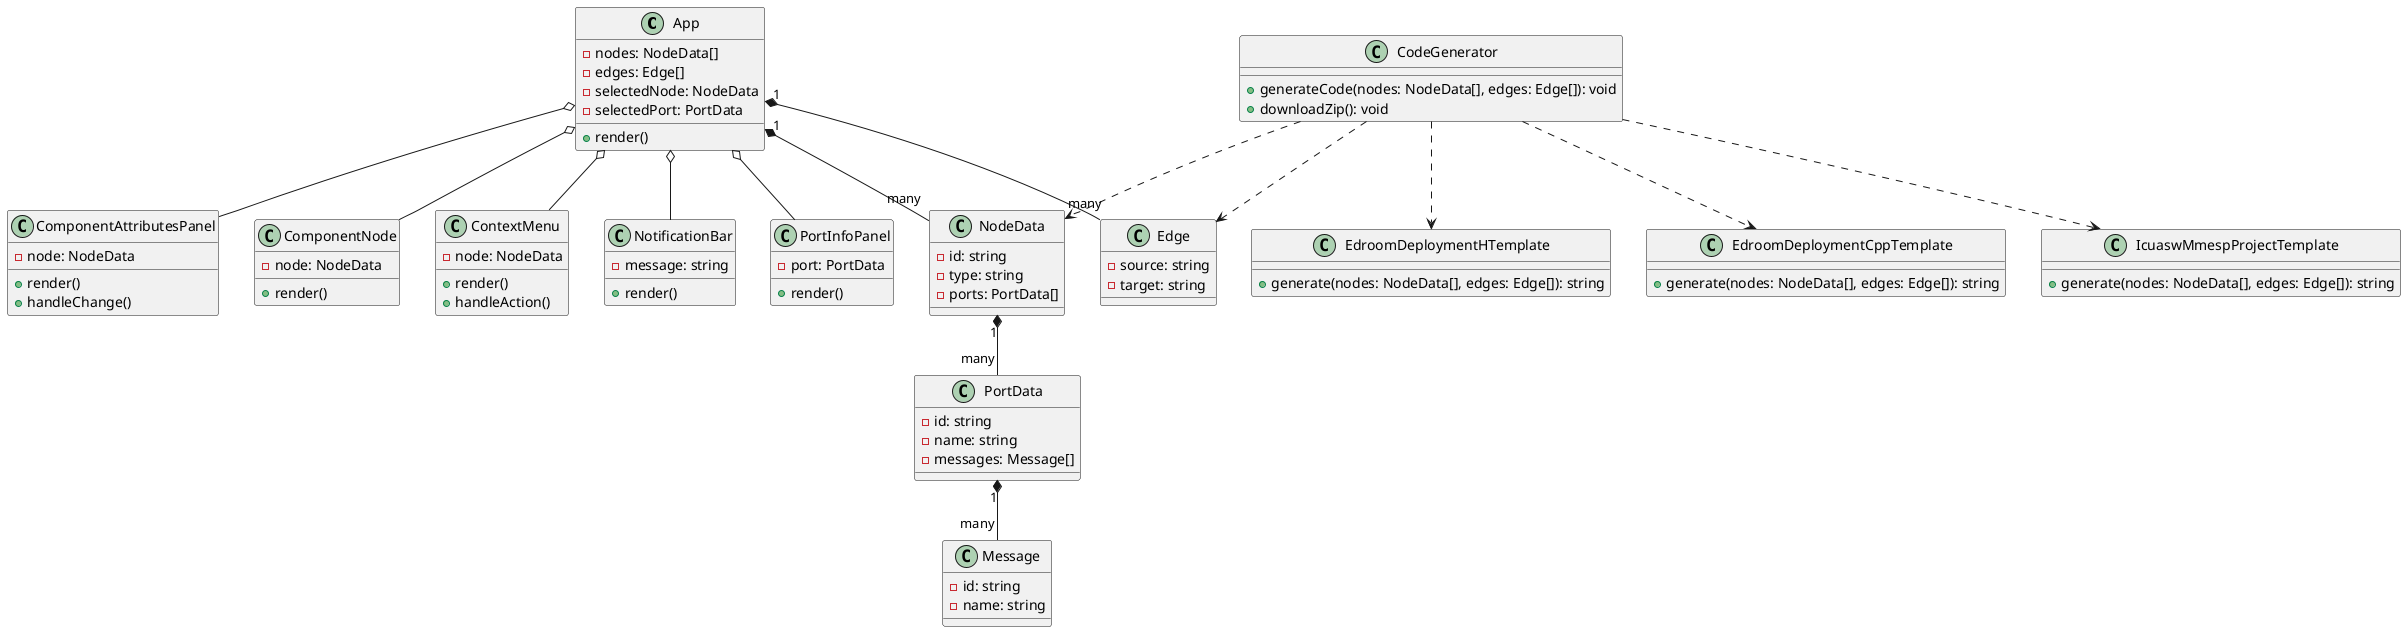 @startuml

class App {
  - nodes: NodeData[]
  - edges: Edge[]
  - selectedNode: NodeData
  - selectedPort: PortData
  + render()
}

class ComponentAttributesPanel {
  - node: NodeData
  + render()
  + handleChange()
}

class CodeGenerator {
  + generateCode(nodes: NodeData[], edges: Edge[]): void
  + downloadZip(): void
}

class ComponentNode {
  - node: NodeData
  + render()
}

class ContextMenu {
  - node: NodeData
  + render()
  + handleAction()
}

class NotificationBar {
  - message: string
  + render()
}

class PortInfoPanel {
  - port: PortData
  + render()
}

class NodeData {
  - id: string
  - type: string
  - ports: PortData[]
}

class PortData {
  - id: string
  - name: string
  - messages: Message[]
}

class Message {
  - id: string
  - name: string
}

class Edge {
  - source: string
  - target: string
}

class EdroomDeploymentHTemplate {
  + generate(nodes: NodeData[], edges: Edge[]): string
}
class EdroomDeploymentCppTemplate {
  + generate(nodes: NodeData[], edges: Edge[]): string
}
class IcuaswMmespProjectTemplate {
  + generate(nodes: NodeData[], edges: Edge[]): string
}

App "1" *-- "many" NodeData
App "1" *-- "many" Edge
App o-- ComponentAttributesPanel
App o-- ComponentNode
App o-- ContextMenu
App o-- NotificationBar
App o-- PortInfoPanel

NodeData "1" *-- "many" PortData
PortData "1" *-- "many" Message

CodeGenerator ..> NodeData
CodeGenerator ..> Edge
CodeGenerator ..> EdroomDeploymentHTemplate
CodeGenerator ..> EdroomDeploymentCppTemplate
CodeGenerator ..> IcuaswMmespProjectTemplate

@enduml